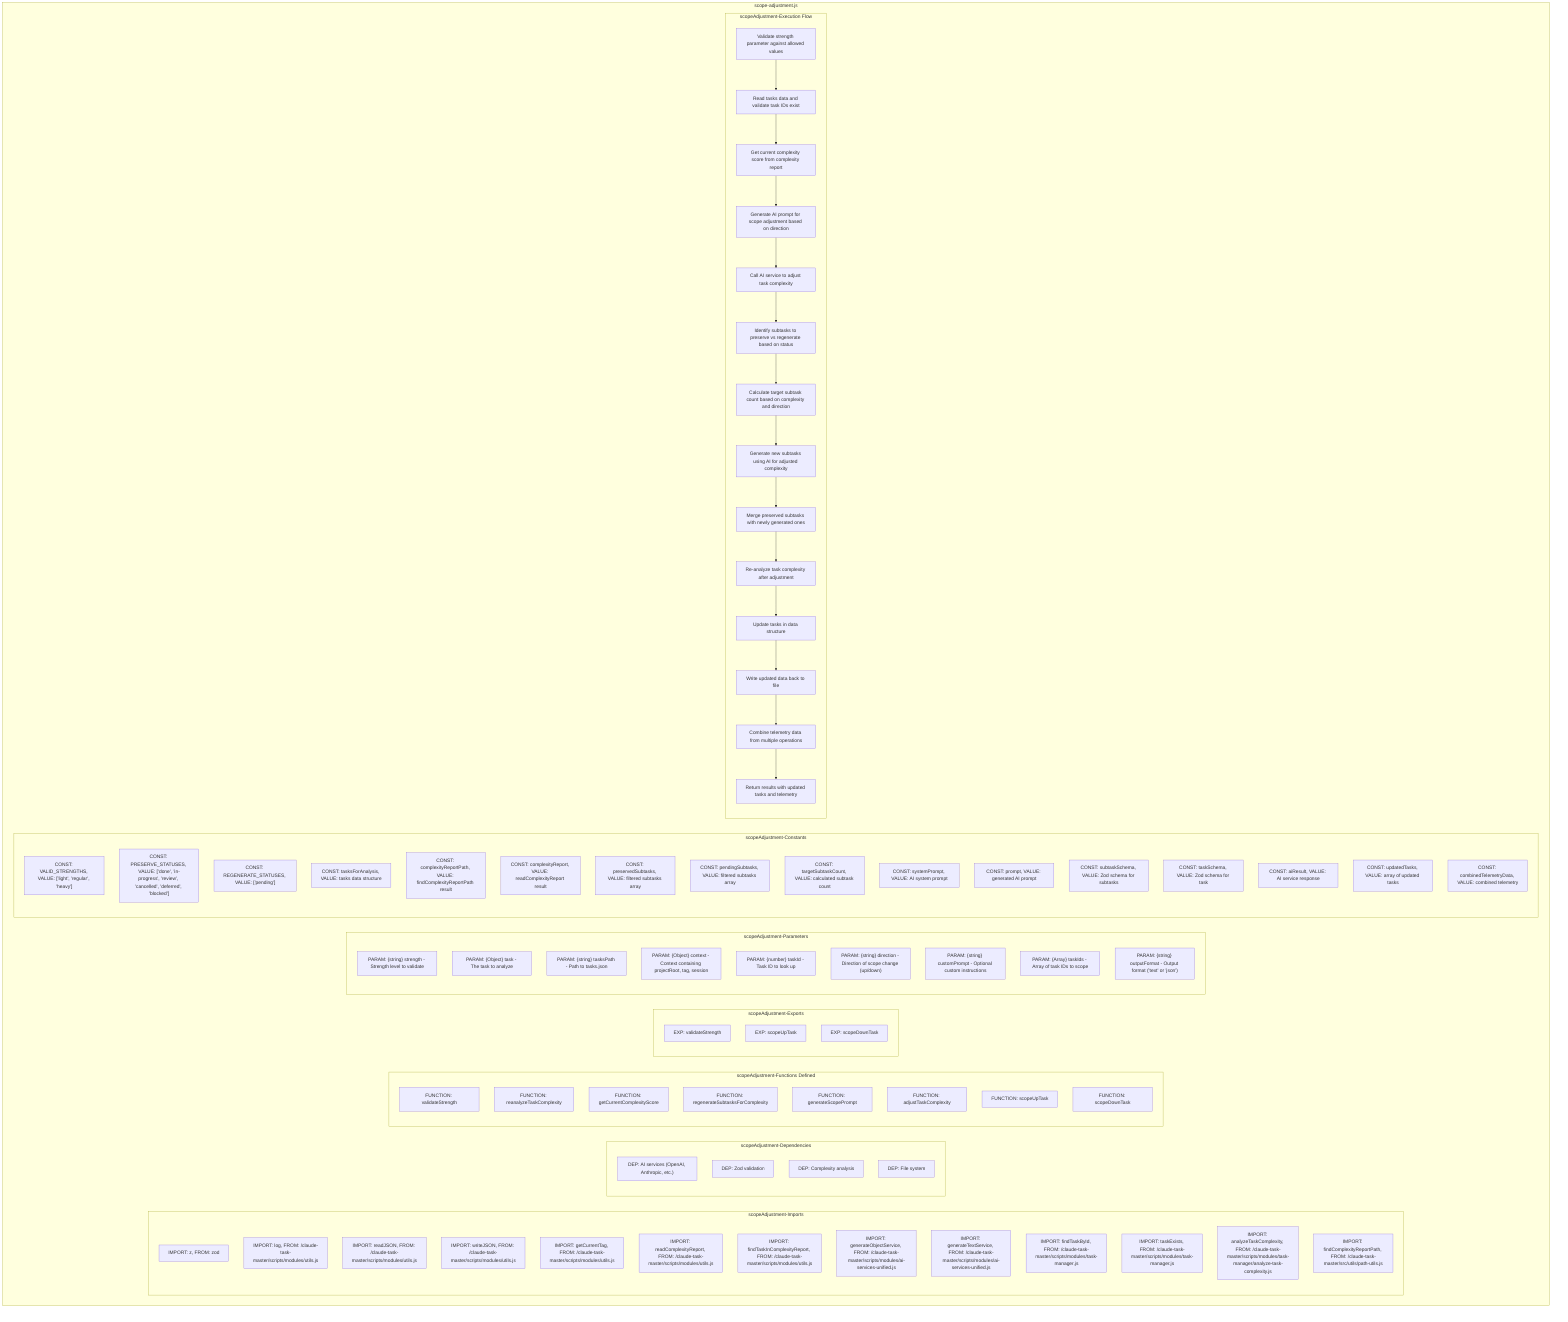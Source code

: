 flowchart TB
    subgraph scopeAdjustment-Imports["scopeAdjustment-Imports"]
        I1["IMPORT: z, FROM: zod"]
        I2["IMPORT: log, FROM: /claude-task-master/scripts/modules/utils.js"]
        I3["IMPORT: readJSON, FROM: /claude-task-master/scripts/modules/utils.js"]
        I4["IMPORT: writeJSON, FROM: /claude-task-master/scripts/modules/utils.js"]
        I5["IMPORT: getCurrentTag, FROM: /claude-task-master/scripts/modules/utils.js"]
        I6["IMPORT: readComplexityReport, FROM: /claude-task-master/scripts/modules/utils.js"]
        I7["IMPORT: findTaskInComplexityReport, FROM: /claude-task-master/scripts/modules/utils.js"]
        I8["IMPORT: generateObjectService, FROM: /claude-task-master/scripts/modules/ai-services-unified.js"]
        I9["IMPORT: generateTextService, FROM: /claude-task-master/scripts/modules/ai-services-unified.js"]
        I10["IMPORT: findTaskById, FROM: /claude-task-master/scripts/modules/task-manager.js"]
        I11["IMPORT: taskExists, FROM: /claude-task-master/scripts/modules/task-manager.js"]
        I12["IMPORT: analyzeTaskComplexity, FROM: /claude-task-master/scripts/modules/task-manager/analyze-task-complexity.js"]
        I13["IMPORT: findComplexityReportPath, FROM: /claude-task-master/src/utils/path-utils.js"]
    end
    subgraph scopeAdjustment-Dependencies["scopeAdjustment-Dependencies"]
        D1["DEP: AI services (OpenAI, Anthropic, etc.)"]
        D2["DEP: Zod validation"]
        D3["DEP: Complexity analysis"]
        D4["DEP: File system"]
    end
    subgraph scopeAdjustment-FunctionsDefined["scopeAdjustment-Functions Defined"]
        FU1["FUNCTION: validateStrength"]
        FU2["FUNCTION: reanalyzeTaskComplexity"]
        FU3["FUNCTION: getCurrentComplexityScore"]
        FU4["FUNCTION: regenerateSubtasksForComplexity"]
        FU5["FUNCTION: generateScopePrompt"]
        FU6["FUNCTION: adjustTaskComplexity"]
        FU7["FUNCTION: scopeUpTask"]
        FU8["FUNCTION: scopeDownTask"]
    end
    subgraph scopeAdjustment-Exports["scopeAdjustment-Exports"]
        E1["EXP: validateStrength"]
        E2["EXP: scopeUpTask"]
        E3["EXP: scopeDownTask"]
    end
    subgraph scopeAdjustment-Parameters["scopeAdjustment-Parameters"]
        P1["PARAM: {string} strength - Strength level to validate"]
        P2["PARAM: {Object} task - The task to analyze"]
        P3["PARAM: {string} tasksPath - Path to tasks.json"]
        P4["PARAM: {Object} context - Context containing projectRoot, tag, session"]
        P5["PARAM: {number} taskId - Task ID to look up"]
        P6["PARAM: {string} direction - Direction of scope change (up/down)"]
        P7["PARAM: {string} customPrompt - Optional custom instructions"]
        P8["PARAM: {Array<number>} taskIds - Array of task IDs to scope"]
        P9["PARAM: {string} outputFormat - Output format ('text' or 'json')"]
    end
    subgraph scopeAdjustment-Constants["scopeAdjustment-Constants"]
        C1["CONST: VALID_STRENGTHS, VALUE: ['light', 'regular', 'heavy']"]
        C2["CONST: PRESERVE_STATUSES, VALUE: ['done', 'in-progress', 'review', 'cancelled', 'deferred', 'blocked']"]
        C3["CONST: REGENERATE_STATUSES, VALUE: ['pending']"]
        C4["CONST: tasksForAnalysis, VALUE: tasks data structure"]
        C5["CONST: complexityReportPath, VALUE: findComplexityReportPath result"]
        C6["CONST: complexityReport, VALUE: readComplexityReport result"]
        C7["CONST: preservedSubtasks, VALUE: filtered subtasks array"]
        C8["CONST: pendingSubtasks, VALUE: filtered subtasks array"]
        C9["CONST: targetSubtaskCount, VALUE: calculated subtask count"]
        C10["CONST: systemPrompt, VALUE: AI system prompt"]
        C11["CONST: prompt, VALUE: generated AI prompt"]
        C12["CONST: subtaskSchema, VALUE: Zod schema for subtasks"]
        C13["CONST: taskSchema, VALUE: Zod schema for task"]
        C14["CONST: aiResult, VALUE: AI service response"]
        C15["CONST: updatedTasks, VALUE: array of updated tasks"]
        C16["CONST: combinedTelemetryData, VALUE: combined telemetry"]
    end
    subgraph scopeAdjustment-ExecutionFlow["scopeAdjustment-Execution Flow"]
        FL1["Validate strength parameter against allowed values"]
        FL2["Read tasks data and validate task IDs exist"]
        FL3["Get current complexity score from complexity report"]
        FL4["Generate AI prompt for scope adjustment based on direction"]
        FL5["Call AI service to adjust task complexity"]
        FL6["Identify subtasks to preserve vs regenerate based on status"]
        FL7["Calculate target subtask count based on complexity and direction"]
        FL8["Generate new subtasks using AI for adjusted complexity"]
        FL9["Merge preserved subtasks with newly generated ones"]
        FL10["Re-analyze task complexity after adjustment"]
        FL11["Update tasks in data structure"]
        FL12["Write updated data back to file"]
        FL13["Combine telemetry data from multiple operations"]
        FL14["Return results with updated tasks and telemetry"]
    end
    subgraph scopeAdjustment["scope-adjustment.js"]
        scopeAdjustment-Imports
        scopeAdjustment-Dependencies
        scopeAdjustment-FunctionsDefined
        scopeAdjustment-Exports
        scopeAdjustment-Parameters
        scopeAdjustment-Constants
        scopeAdjustment-ExecutionFlow
    end
    FL1 --> FL2
    FL2 --> FL3
    FL3 --> FL4
    FL4 --> FL5
    FL5 --> FL6
    FL6 --> FL7
    FL7 --> FL8
    FL8 --> FL9
    FL9 --> FL10
    FL10 --> FL11
    FL11 --> FL12
    FL12 --> FL13
    FL13 --> FL14